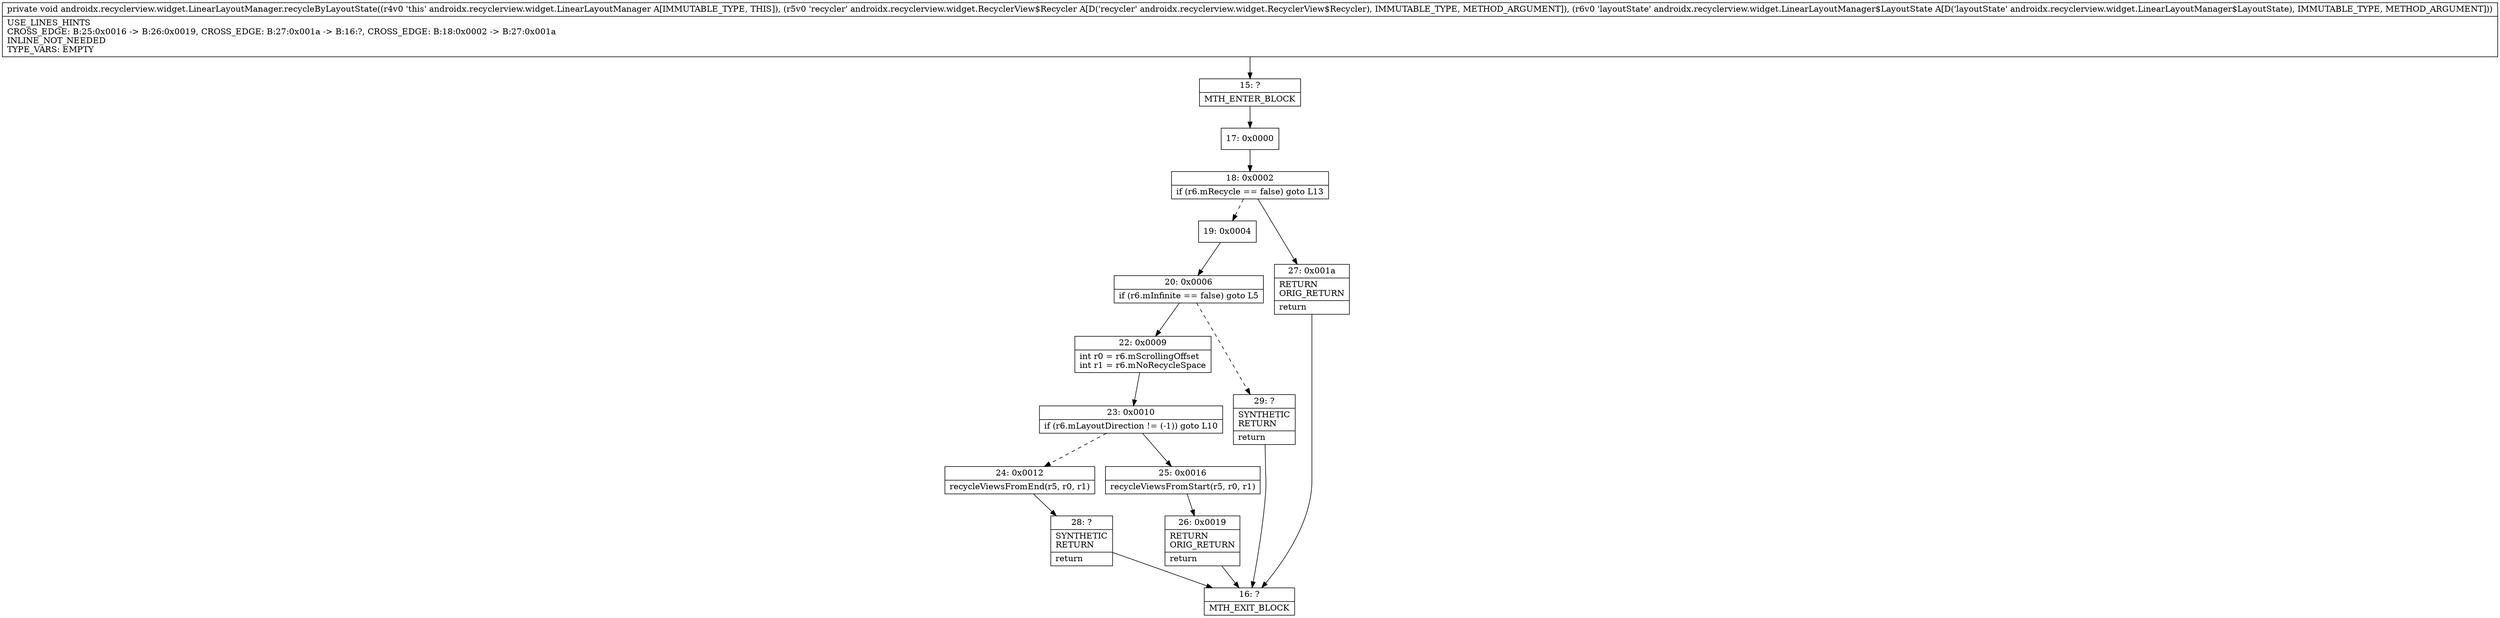 digraph "CFG forandroidx.recyclerview.widget.LinearLayoutManager.recycleByLayoutState(Landroidx\/recyclerview\/widget\/RecyclerView$Recycler;Landroidx\/recyclerview\/widget\/LinearLayoutManager$LayoutState;)V" {
Node_15 [shape=record,label="{15\:\ ?|MTH_ENTER_BLOCK\l}"];
Node_17 [shape=record,label="{17\:\ 0x0000}"];
Node_18 [shape=record,label="{18\:\ 0x0002|if (r6.mRecycle == false) goto L13\l}"];
Node_19 [shape=record,label="{19\:\ 0x0004}"];
Node_20 [shape=record,label="{20\:\ 0x0006|if (r6.mInfinite == false) goto L5\l}"];
Node_22 [shape=record,label="{22\:\ 0x0009|int r0 = r6.mScrollingOffset\lint r1 = r6.mNoRecycleSpace\l}"];
Node_23 [shape=record,label="{23\:\ 0x0010|if (r6.mLayoutDirection != (\-1)) goto L10\l}"];
Node_24 [shape=record,label="{24\:\ 0x0012|recycleViewsFromEnd(r5, r0, r1)\l}"];
Node_28 [shape=record,label="{28\:\ ?|SYNTHETIC\lRETURN\l|return\l}"];
Node_16 [shape=record,label="{16\:\ ?|MTH_EXIT_BLOCK\l}"];
Node_25 [shape=record,label="{25\:\ 0x0016|recycleViewsFromStart(r5, r0, r1)\l}"];
Node_26 [shape=record,label="{26\:\ 0x0019|RETURN\lORIG_RETURN\l|return\l}"];
Node_29 [shape=record,label="{29\:\ ?|SYNTHETIC\lRETURN\l|return\l}"];
Node_27 [shape=record,label="{27\:\ 0x001a|RETURN\lORIG_RETURN\l|return\l}"];
MethodNode[shape=record,label="{private void androidx.recyclerview.widget.LinearLayoutManager.recycleByLayoutState((r4v0 'this' androidx.recyclerview.widget.LinearLayoutManager A[IMMUTABLE_TYPE, THIS]), (r5v0 'recycler' androidx.recyclerview.widget.RecyclerView$Recycler A[D('recycler' androidx.recyclerview.widget.RecyclerView$Recycler), IMMUTABLE_TYPE, METHOD_ARGUMENT]), (r6v0 'layoutState' androidx.recyclerview.widget.LinearLayoutManager$LayoutState A[D('layoutState' androidx.recyclerview.widget.LinearLayoutManager$LayoutState), IMMUTABLE_TYPE, METHOD_ARGUMENT]))  | USE_LINES_HINTS\lCROSS_EDGE: B:25:0x0016 \-\> B:26:0x0019, CROSS_EDGE: B:27:0x001a \-\> B:16:?, CROSS_EDGE: B:18:0x0002 \-\> B:27:0x001a\lINLINE_NOT_NEEDED\lTYPE_VARS: EMPTY\l}"];
MethodNode -> Node_15;Node_15 -> Node_17;
Node_17 -> Node_18;
Node_18 -> Node_19[style=dashed];
Node_18 -> Node_27;
Node_19 -> Node_20;
Node_20 -> Node_22;
Node_20 -> Node_29[style=dashed];
Node_22 -> Node_23;
Node_23 -> Node_24[style=dashed];
Node_23 -> Node_25;
Node_24 -> Node_28;
Node_28 -> Node_16;
Node_25 -> Node_26;
Node_26 -> Node_16;
Node_29 -> Node_16;
Node_27 -> Node_16;
}

